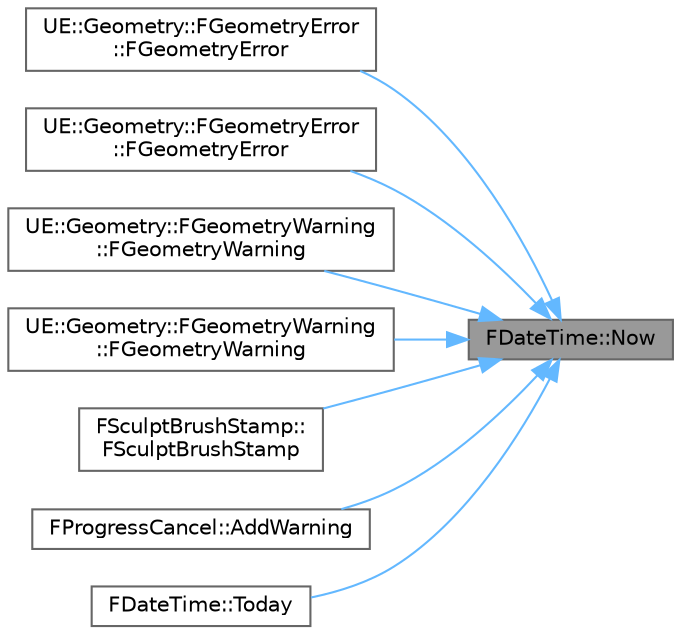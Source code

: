 digraph "FDateTime::Now"
{
 // INTERACTIVE_SVG=YES
 // LATEX_PDF_SIZE
  bgcolor="transparent";
  edge [fontname=Helvetica,fontsize=10,labelfontname=Helvetica,labelfontsize=10];
  node [fontname=Helvetica,fontsize=10,shape=box,height=0.2,width=0.4];
  rankdir="RL";
  Node1 [id="Node000001",label="FDateTime::Now",height=0.2,width=0.4,color="gray40", fillcolor="grey60", style="filled", fontcolor="black",tooltip="Gets the local date and time on this computer."];
  Node1 -> Node2 [id="edge1_Node000001_Node000002",dir="back",color="steelblue1",style="solid",tooltip=" "];
  Node2 [id="Node000002",label="UE::Geometry::FGeometryError\l::FGeometryError",height=0.2,width=0.4,color="grey40", fillcolor="white", style="filled",URL="$d4/d14/structUE_1_1Geometry_1_1FGeometryError.html#a06a9d21569e30adb8eba824524d073f4",tooltip=" "];
  Node1 -> Node3 [id="edge2_Node000001_Node000003",dir="back",color="steelblue1",style="solid",tooltip=" "];
  Node3 [id="Node000003",label="UE::Geometry::FGeometryError\l::FGeometryError",height=0.2,width=0.4,color="grey40", fillcolor="white", style="filled",URL="$d4/d14/structUE_1_1Geometry_1_1FGeometryError.html#a924a494e81be24608c944b6454766c8f",tooltip=" "];
  Node1 -> Node4 [id="edge3_Node000001_Node000004",dir="back",color="steelblue1",style="solid",tooltip=" "];
  Node4 [id="Node000004",label="UE::Geometry::FGeometryWarning\l::FGeometryWarning",height=0.2,width=0.4,color="grey40", fillcolor="white", style="filled",URL="$db/d23/structUE_1_1Geometry_1_1FGeometryWarning.html#a6437642958d61bf28d6174ba371c7da8",tooltip=" "];
  Node1 -> Node5 [id="edge4_Node000001_Node000005",dir="back",color="steelblue1",style="solid",tooltip=" "];
  Node5 [id="Node000005",label="UE::Geometry::FGeometryWarning\l::FGeometryWarning",height=0.2,width=0.4,color="grey40", fillcolor="white", style="filled",URL="$db/d23/structUE_1_1Geometry_1_1FGeometryWarning.html#aaa22d6c09019d1bc9c6ded86eef8ea7b",tooltip=" "];
  Node1 -> Node6 [id="edge5_Node000001_Node000006",dir="back",color="steelblue1",style="solid",tooltip=" "];
  Node6 [id="Node000006",label="FSculptBrushStamp::\lFSculptBrushStamp",height=0.2,width=0.4,color="grey40", fillcolor="white", style="filled",URL="$dc/d80/structFSculptBrushStamp.html#a2ea6e98b4ee78321badf27b98c8225af",tooltip=" "];
  Node1 -> Node7 [id="edge6_Node000001_Node000007",dir="back",color="steelblue1",style="solid",tooltip=" "];
  Node7 [id="Node000007",label="FProgressCancel::AddWarning",height=0.2,width=0.4,color="grey40", fillcolor="white", style="filled",URL="$de/d99/classFProgressCancel.html#ac0a898e0e2a7499b4d72d103cedbd82a",tooltip=" "];
  Node1 -> Node8 [id="edge7_Node000001_Node000008",dir="back",color="steelblue1",style="solid",tooltip=" "];
  Node8 [id="Node000008",label="FDateTime::Today",height=0.2,width=0.4,color="grey40", fillcolor="white", style="filled",URL="$d3/da3/structFDateTime.html#ad53cae8690589e5199b15bb0259aec37",tooltip="Gets the local date on this computer."];
}
